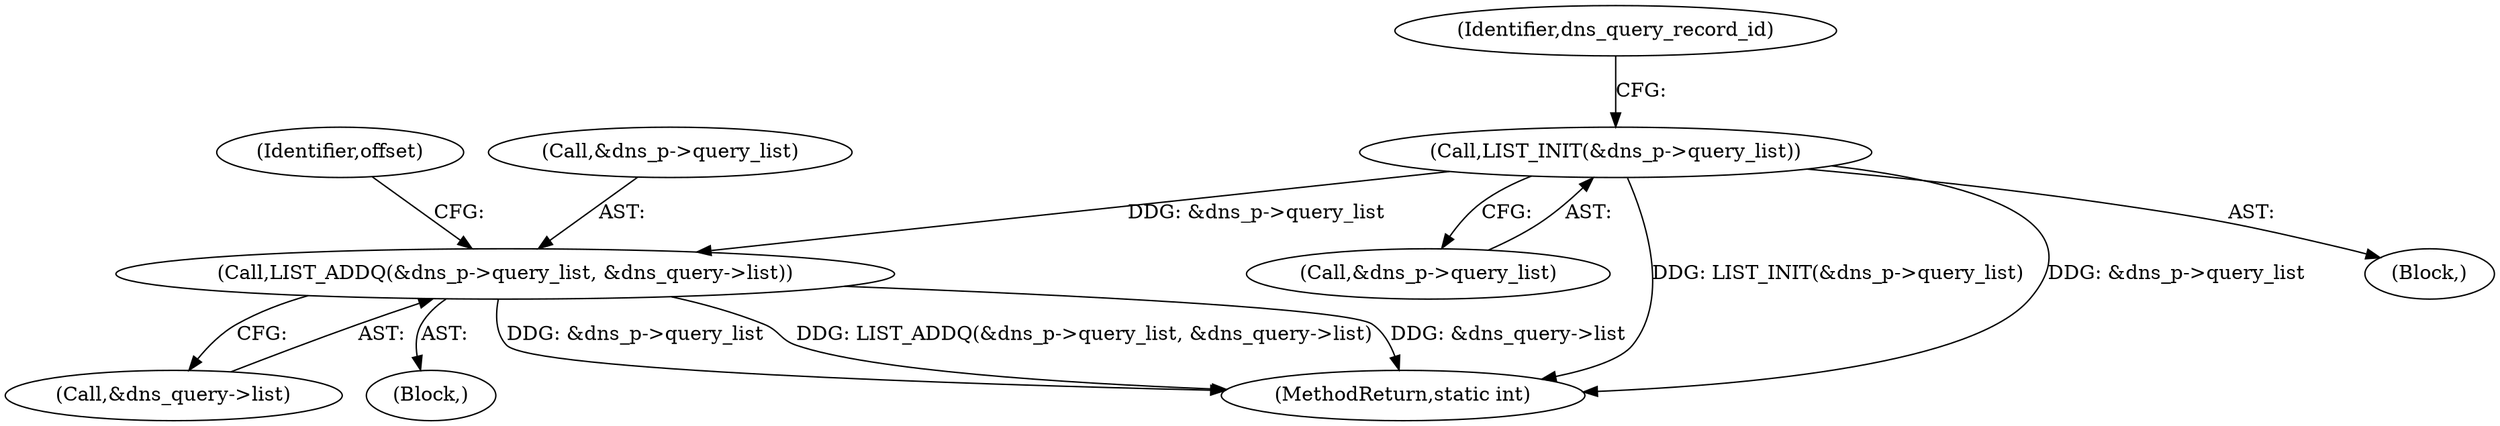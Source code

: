 digraph "0_haproxy_efbbdf72992cd20458259962346044cafd9331c0@pointer" {
"1000394" [label="(Call,LIST_INIT(&dns_p->query_list))"];
"1000427" [label="(Call,LIST_ADDQ(&dns_p->query_list, &dns_query->list))"];
"1000394" [label="(Call,LIST_INIT(&dns_p->query_list))"];
"1000395" [label="(Call,&dns_p->query_list)"];
"1000437" [label="(Identifier,offset)"];
"1000432" [label="(Call,&dns_query->list)"];
"1000427" [label="(Call,LIST_ADDQ(&dns_p->query_list, &dns_query->list))"];
"1000412" [label="(Block,)"];
"1000401" [label="(Identifier,dns_query_record_id)"];
"1000428" [label="(Call,&dns_p->query_list)"];
"1001156" [label="(MethodReturn,static int)"];
"1000140" [label="(Block,)"];
"1000394" -> "1000140"  [label="AST: "];
"1000394" -> "1000395"  [label="CFG: "];
"1000395" -> "1000394"  [label="AST: "];
"1000401" -> "1000394"  [label="CFG: "];
"1000394" -> "1001156"  [label="DDG: LIST_INIT(&dns_p->query_list)"];
"1000394" -> "1001156"  [label="DDG: &dns_p->query_list"];
"1000394" -> "1000427"  [label="DDG: &dns_p->query_list"];
"1000427" -> "1000412"  [label="AST: "];
"1000427" -> "1000432"  [label="CFG: "];
"1000428" -> "1000427"  [label="AST: "];
"1000432" -> "1000427"  [label="AST: "];
"1000437" -> "1000427"  [label="CFG: "];
"1000427" -> "1001156"  [label="DDG: &dns_p->query_list"];
"1000427" -> "1001156"  [label="DDG: LIST_ADDQ(&dns_p->query_list, &dns_query->list)"];
"1000427" -> "1001156"  [label="DDG: &dns_query->list"];
}
